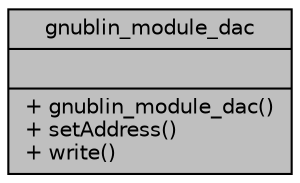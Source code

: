 digraph "gnublin_module_dac"
{
  edge [fontname="Helvetica",fontsize="10",labelfontname="Helvetica",labelfontsize="10"];
  node [fontname="Helvetica",fontsize="10",shape=record];
  Node1 [label="{gnublin_module_dac\n||+ gnublin_module_dac()\l+ setAddress()\l+ write()\l}",height=0.2,width=0.4,color="black", fillcolor="grey75", style="filled" fontcolor="black"];
}
